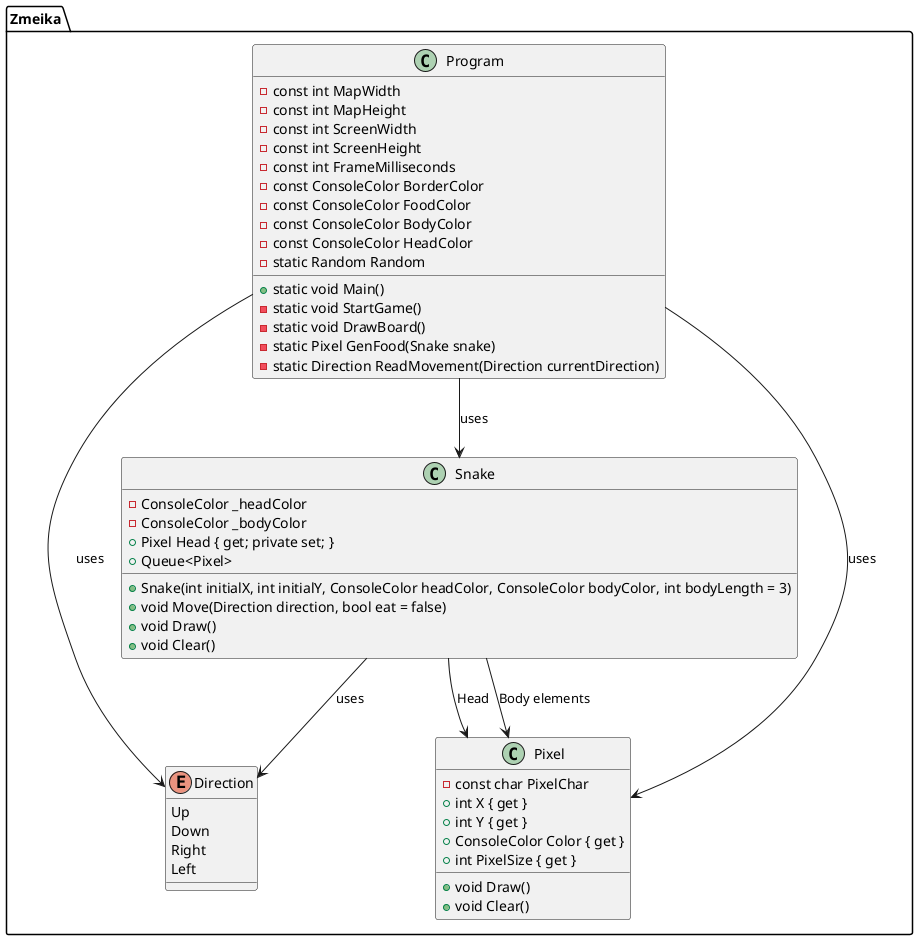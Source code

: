 @startuml
namespace Zmeika {

    enum Direction {
        Up
        Down
        Right
        Left
    }

    class Pixel {
        - const char PixelChar
        + int X { get }
        + int Y { get }
        + ConsoleColor Color { get }
        + int PixelSize { get }
        + void Draw()
        + void Clear()
    }

    class Snake {
        - ConsoleColor _headColor
        - ConsoleColor _bodyColor
        + Pixel Head { get; private set; }
        + Queue<Pixel>
        + Snake(int initialX, int initialY, ConsoleColor headColor, ConsoleColor bodyColor, int bodyLength = 3)
        + void Move(Direction direction, bool eat = false)
        + void Draw()
        + void Clear()
    }

    class Program {
        - const int MapWidth
        - const int MapHeight
        - const int ScreenWidth
        - const int ScreenHeight
        - const int FrameMilliseconds
        - const ConsoleColor BorderColor
        - const ConsoleColor FoodColor
        - const ConsoleColor BodyColor
        - const ConsoleColor HeadColor
        - static Random Random
        + static void Main()
        - static void StartGame()
        - static void DrawBoard()
        - static Pixel GenFood(Snake snake)
        - static Direction ReadMovement(Direction currentDirection)
    }

    Program --> Pixel : uses
    Program --> Snake : uses
    Program --> Direction : uses

    Snake --> Pixel : Head
    Snake --> Pixel : Body elements
    Snake --> Direction : uses
}
@enduml